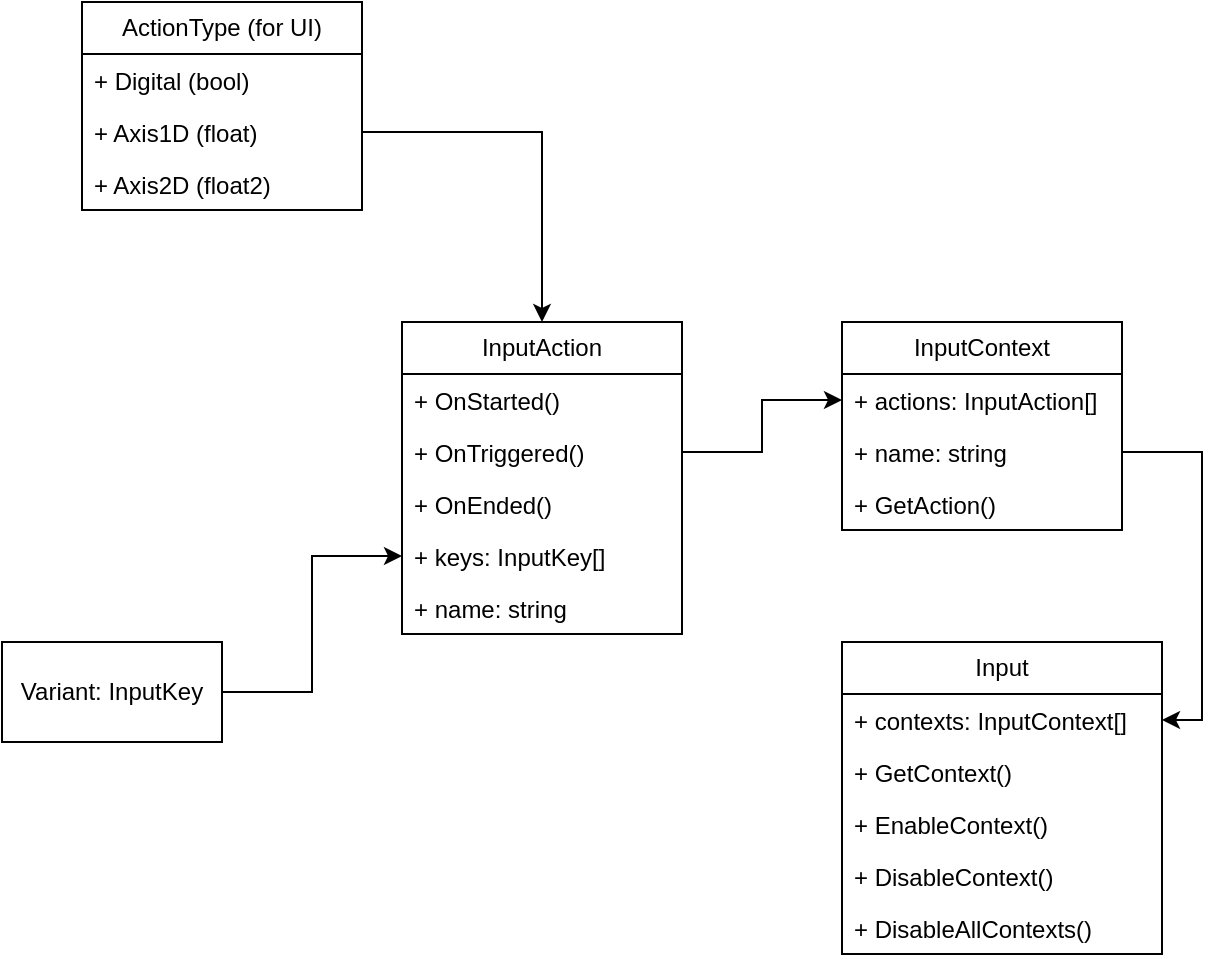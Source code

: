 <mxfile version="28.1.2">
  <diagram id="C5RBs43oDa-KdzZeNtuy" name="Page-1">
    <mxGraphModel dx="1426" dy="743" grid="1" gridSize="10" guides="1" tooltips="1" connect="1" arrows="1" fold="1" page="1" pageScale="1" pageWidth="827" pageHeight="1169" background="none" math="0" shadow="0">
      <root>
        <mxCell id="WIyWlLk6GJQsqaUBKTNV-0" />
        <mxCell id="WIyWlLk6GJQsqaUBKTNV-1" parent="WIyWlLk6GJQsqaUBKTNV-0" />
        <mxCell id="H_HktJJs6DGaeMZVuWU0-0" value="Input" style="swimlane;fontStyle=0;childLayout=stackLayout;horizontal=1;startSize=26;fillColor=none;horizontalStack=0;resizeParent=1;resizeParentMax=0;resizeLast=0;collapsible=1;marginBottom=0;whiteSpace=wrap;html=1;labelBackgroundColor=none;" parent="WIyWlLk6GJQsqaUBKTNV-1" vertex="1">
          <mxGeometry x="460" y="360" width="160" height="156" as="geometry" />
        </mxCell>
        <mxCell id="H_HktJJs6DGaeMZVuWU0-1" value="+ contexts: InputContext[]" style="text;strokeColor=none;fillColor=none;align=left;verticalAlign=top;spacingLeft=4;spacingRight=4;overflow=hidden;rotatable=0;points=[[0,0.5],[1,0.5]];portConstraint=eastwest;whiteSpace=wrap;html=1;labelBackgroundColor=none;" parent="H_HktJJs6DGaeMZVuWU0-0" vertex="1">
          <mxGeometry y="26" width="160" height="26" as="geometry" />
        </mxCell>
        <mxCell id="H_HktJJs6DGaeMZVuWU0-28" value="+ GetContext()" style="text;strokeColor=none;fillColor=none;align=left;verticalAlign=top;spacingLeft=4;spacingRight=4;overflow=hidden;rotatable=0;points=[[0,0.5],[1,0.5]];portConstraint=eastwest;whiteSpace=wrap;html=1;labelBackgroundColor=none;" parent="H_HktJJs6DGaeMZVuWU0-0" vertex="1">
          <mxGeometry y="52" width="160" height="26" as="geometry" />
        </mxCell>
        <mxCell id="H_HktJJs6DGaeMZVuWU0-3" value="+ EnableContext()" style="text;strokeColor=none;fillColor=none;align=left;verticalAlign=top;spacingLeft=4;spacingRight=4;overflow=hidden;rotatable=0;points=[[0,0.5],[1,0.5]];portConstraint=eastwest;whiteSpace=wrap;html=1;labelBackgroundColor=none;" parent="H_HktJJs6DGaeMZVuWU0-0" vertex="1">
          <mxGeometry y="78" width="160" height="26" as="geometry" />
        </mxCell>
        <mxCell id="H_HktJJs6DGaeMZVuWU0-27" value="+ DisableContext()" style="text;strokeColor=none;fillColor=none;align=left;verticalAlign=top;spacingLeft=4;spacingRight=4;overflow=hidden;rotatable=0;points=[[0,0.5],[1,0.5]];portConstraint=eastwest;whiteSpace=wrap;html=1;labelBackgroundColor=none;" parent="H_HktJJs6DGaeMZVuWU0-0" vertex="1">
          <mxGeometry y="104" width="160" height="26" as="geometry" />
        </mxCell>
        <mxCell id="H_HktJJs6DGaeMZVuWU0-29" value="+ DisableAllContexts()" style="text;strokeColor=none;fillColor=none;align=left;verticalAlign=top;spacingLeft=4;spacingRight=4;overflow=hidden;rotatable=0;points=[[0,0.5],[1,0.5]];portConstraint=eastwest;whiteSpace=wrap;html=1;labelBackgroundColor=none;" parent="H_HktJJs6DGaeMZVuWU0-0" vertex="1">
          <mxGeometry y="130" width="160" height="26" as="geometry" />
        </mxCell>
        <mxCell id="H_HktJJs6DGaeMZVuWU0-21" style="edgeStyle=orthogonalEdgeStyle;rounded=0;orthogonalLoop=1;jettySize=auto;html=1;exitX=1;exitY=0.5;exitDx=0;exitDy=0;entryX=0;entryY=0.5;entryDx=0;entryDy=0;labelBackgroundColor=none;fontColor=default;" parent="WIyWlLk6GJQsqaUBKTNV-1" source="H_HktJJs6DGaeMZVuWU0-4" target="H_HktJJs6DGaeMZVuWU0-20" edge="1">
          <mxGeometry relative="1" as="geometry" />
        </mxCell>
        <mxCell id="H_HktJJs6DGaeMZVuWU0-4" value="Variant: InputKey" style="html=1;whiteSpace=wrap;labelBackgroundColor=none;" parent="WIyWlLk6GJQsqaUBKTNV-1" vertex="1">
          <mxGeometry x="40" y="360" width="110" height="50" as="geometry" />
        </mxCell>
        <mxCell id="H_HktJJs6DGaeMZVuWU0-5" value="InputContext" style="swimlane;fontStyle=0;childLayout=stackLayout;horizontal=1;startSize=26;fillColor=none;horizontalStack=0;resizeParent=1;resizeParentMax=0;resizeLast=0;collapsible=1;marginBottom=0;whiteSpace=wrap;html=1;labelBackgroundColor=none;" parent="WIyWlLk6GJQsqaUBKTNV-1" vertex="1">
          <mxGeometry x="460" y="200" width="140" height="104" as="geometry" />
        </mxCell>
        <mxCell id="H_HktJJs6DGaeMZVuWU0-6" value="+ actions: InputAction[]" style="text;strokeColor=none;fillColor=none;align=left;verticalAlign=top;spacingLeft=4;spacingRight=4;overflow=hidden;rotatable=0;points=[[0,0.5],[1,0.5]];portConstraint=eastwest;whiteSpace=wrap;html=1;labelBackgroundColor=none;" parent="H_HktJJs6DGaeMZVuWU0-5" vertex="1">
          <mxGeometry y="26" width="140" height="26" as="geometry" />
        </mxCell>
        <mxCell id="H_HktJJs6DGaeMZVuWU0-8" value="+ name: string" style="text;strokeColor=none;fillColor=none;align=left;verticalAlign=top;spacingLeft=4;spacingRight=4;overflow=hidden;rotatable=0;points=[[0,0.5],[1,0.5]];portConstraint=eastwest;whiteSpace=wrap;html=1;labelBackgroundColor=none;" parent="H_HktJJs6DGaeMZVuWU0-5" vertex="1">
          <mxGeometry y="52" width="140" height="26" as="geometry" />
        </mxCell>
        <mxCell id="H_HktJJs6DGaeMZVuWU0-23" value="+ GetAction()" style="text;strokeColor=none;fillColor=none;align=left;verticalAlign=top;spacingLeft=4;spacingRight=4;overflow=hidden;rotatable=0;points=[[0,0.5],[1,0.5]];portConstraint=eastwest;whiteSpace=wrap;html=1;labelBackgroundColor=none;" parent="H_HktJJs6DGaeMZVuWU0-5" vertex="1">
          <mxGeometry y="78" width="140" height="26" as="geometry" />
        </mxCell>
        <mxCell id="H_HktJJs6DGaeMZVuWU0-9" value="InputAction" style="swimlane;fontStyle=0;childLayout=stackLayout;horizontal=1;startSize=26;fillColor=none;horizontalStack=0;resizeParent=1;resizeParentMax=0;resizeLast=0;collapsible=1;marginBottom=0;whiteSpace=wrap;html=1;labelBackgroundColor=none;" parent="WIyWlLk6GJQsqaUBKTNV-1" vertex="1">
          <mxGeometry x="240" y="200" width="140" height="156" as="geometry" />
        </mxCell>
        <mxCell id="H_HktJJs6DGaeMZVuWU0-10" value="+ OnStarted()" style="text;strokeColor=none;fillColor=none;align=left;verticalAlign=top;spacingLeft=4;spacingRight=4;overflow=hidden;rotatable=0;points=[[0,0.5],[1,0.5]];portConstraint=eastwest;whiteSpace=wrap;html=1;labelBackgroundColor=none;" parent="H_HktJJs6DGaeMZVuWU0-9" vertex="1">
          <mxGeometry y="26" width="140" height="26" as="geometry" />
        </mxCell>
        <mxCell id="H_HktJJs6DGaeMZVuWU0-11" value="+ OnTriggered()&lt;div&gt;&lt;br&gt;&lt;/div&gt;" style="text;strokeColor=none;fillColor=none;align=left;verticalAlign=top;spacingLeft=4;spacingRight=4;overflow=hidden;rotatable=0;points=[[0,0.5],[1,0.5]];portConstraint=eastwest;whiteSpace=wrap;html=1;labelBackgroundColor=none;" parent="H_HktJJs6DGaeMZVuWU0-9" vertex="1">
          <mxGeometry y="52" width="140" height="26" as="geometry" />
        </mxCell>
        <mxCell id="H_HktJJs6DGaeMZVuWU0-12" value="+ OnEnded()" style="text;strokeColor=none;fillColor=none;align=left;verticalAlign=top;spacingLeft=4;spacingRight=4;overflow=hidden;rotatable=0;points=[[0,0.5],[1,0.5]];portConstraint=eastwest;whiteSpace=wrap;html=1;labelBackgroundColor=none;" parent="H_HktJJs6DGaeMZVuWU0-9" vertex="1">
          <mxGeometry y="78" width="140" height="26" as="geometry" />
        </mxCell>
        <mxCell id="H_HktJJs6DGaeMZVuWU0-20" value="+ keys: InputKey[]" style="text;strokeColor=none;fillColor=none;align=left;verticalAlign=top;spacingLeft=4;spacingRight=4;overflow=hidden;rotatable=0;points=[[0,0.5],[1,0.5]];portConstraint=eastwest;whiteSpace=wrap;html=1;labelBackgroundColor=none;" parent="H_HktJJs6DGaeMZVuWU0-9" vertex="1">
          <mxGeometry y="104" width="140" height="26" as="geometry" />
        </mxCell>
        <mxCell id="H_HktJJs6DGaeMZVuWU0-22" value="+ name: string" style="text;strokeColor=none;fillColor=none;align=left;verticalAlign=top;spacingLeft=4;spacingRight=4;overflow=hidden;rotatable=0;points=[[0,0.5],[1,0.5]];portConstraint=eastwest;whiteSpace=wrap;html=1;labelBackgroundColor=none;" parent="H_HktJJs6DGaeMZVuWU0-9" vertex="1">
          <mxGeometry y="130" width="140" height="26" as="geometry" />
        </mxCell>
        <mxCell id="H_HktJJs6DGaeMZVuWU0-13" value="ActionType (for UI)" style="swimlane;fontStyle=0;childLayout=stackLayout;horizontal=1;startSize=26;fillColor=none;horizontalStack=0;resizeParent=1;resizeParentMax=0;resizeLast=0;collapsible=1;marginBottom=0;whiteSpace=wrap;html=1;labelBackgroundColor=none;" parent="WIyWlLk6GJQsqaUBKTNV-1" vertex="1">
          <mxGeometry x="80" y="40" width="140" height="104" as="geometry" />
        </mxCell>
        <mxCell id="H_HktJJs6DGaeMZVuWU0-14" value="+ Digital (bool)" style="text;strokeColor=none;fillColor=none;align=left;verticalAlign=top;spacingLeft=4;spacingRight=4;overflow=hidden;rotatable=0;points=[[0,0.5],[1,0.5]];portConstraint=eastwest;whiteSpace=wrap;html=1;labelBackgroundColor=none;" parent="H_HktJJs6DGaeMZVuWU0-13" vertex="1">
          <mxGeometry y="26" width="140" height="26" as="geometry" />
        </mxCell>
        <mxCell id="H_HktJJs6DGaeMZVuWU0-15" value="+ Axis1D (float)" style="text;strokeColor=none;fillColor=none;align=left;verticalAlign=top;spacingLeft=4;spacingRight=4;overflow=hidden;rotatable=0;points=[[0,0.5],[1,0.5]];portConstraint=eastwest;whiteSpace=wrap;html=1;labelBackgroundColor=none;" parent="H_HktJJs6DGaeMZVuWU0-13" vertex="1">
          <mxGeometry y="52" width="140" height="26" as="geometry" />
        </mxCell>
        <mxCell id="H_HktJJs6DGaeMZVuWU0-16" value="+ Axis2D (float2)" style="text;strokeColor=none;fillColor=none;align=left;verticalAlign=top;spacingLeft=4;spacingRight=4;overflow=hidden;rotatable=0;points=[[0,0.5],[1,0.5]];portConstraint=eastwest;whiteSpace=wrap;html=1;labelBackgroundColor=none;" parent="H_HktJJs6DGaeMZVuWU0-13" vertex="1">
          <mxGeometry y="78" width="140" height="26" as="geometry" />
        </mxCell>
        <mxCell id="H_HktJJs6DGaeMZVuWU0-19" style="edgeStyle=orthogonalEdgeStyle;rounded=0;orthogonalLoop=1;jettySize=auto;html=1;exitX=1;exitY=0.5;exitDx=0;exitDy=0;entryX=0;entryY=0.5;entryDx=0;entryDy=0;labelBackgroundColor=none;fontColor=default;" parent="WIyWlLk6GJQsqaUBKTNV-1" source="H_HktJJs6DGaeMZVuWU0-11" target="H_HktJJs6DGaeMZVuWU0-6" edge="1">
          <mxGeometry relative="1" as="geometry" />
        </mxCell>
        <mxCell id="H_HktJJs6DGaeMZVuWU0-26" style="edgeStyle=orthogonalEdgeStyle;rounded=0;orthogonalLoop=1;jettySize=auto;html=1;exitX=1;exitY=0.5;exitDx=0;exitDy=0;entryX=1;entryY=0.5;entryDx=0;entryDy=0;labelBackgroundColor=none;fontColor=default;" parent="WIyWlLk6GJQsqaUBKTNV-1" source="H_HktJJs6DGaeMZVuWU0-8" target="H_HktJJs6DGaeMZVuWU0-1" edge="1">
          <mxGeometry relative="1" as="geometry" />
        </mxCell>
        <mxCell id="2X-fsmYjEWZ8U-dEhOy8-0" style="edgeStyle=orthogonalEdgeStyle;rounded=0;orthogonalLoop=1;jettySize=auto;html=1;exitX=1;exitY=0.5;exitDx=0;exitDy=0;entryX=0.5;entryY=0;entryDx=0;entryDy=0;labelBackgroundColor=none;fontColor=default;" edge="1" parent="WIyWlLk6GJQsqaUBKTNV-1" source="H_HktJJs6DGaeMZVuWU0-15" target="H_HktJJs6DGaeMZVuWU0-9">
          <mxGeometry relative="1" as="geometry" />
        </mxCell>
      </root>
    </mxGraphModel>
  </diagram>
</mxfile>
